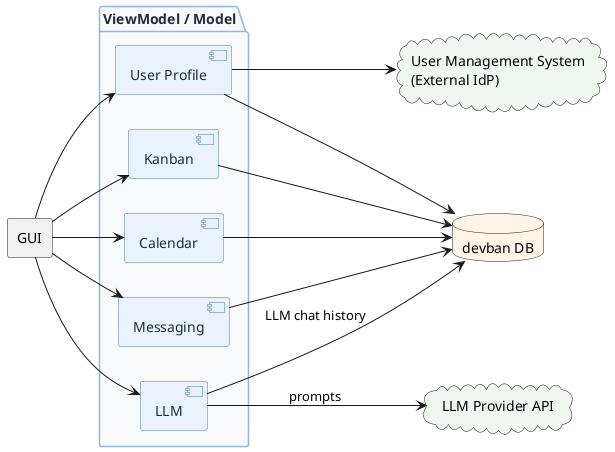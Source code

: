 @startuml
left to right direction

skinparam Component {
  BackgroundColor #EAF2FB
  BorderColor #4E79A7
  FontColor #1F2D3D
}
skinparam Package {
  BackgroundColor #F8F9FB
  BorderColor #93B5E1
  FontColor #1F2D3D
}

rectangle "GUI" as GUI

package "ViewModel / Model" as Core {
  component "User Profile" as Auth
  component "Kanban" as Kanban
  component "Calendar" as Calendar
  component "Messaging" as Messaging
  component "LLM" as LLM
}

database "devban DB" as DB #FFF4E6
cloud "User Management System\n(External IdP)" as UMS #F0F7F0
cloud "LLM Provider API" as LLMAPI #F0F7F0

' GUI -> Services
GUI --> Auth
GUI --> Kanban
GUI --> Calendar
GUI --> Messaging
GUI --> LLM

' Auth and user management
Auth --> UMS
Auth --> DB

' Persistence
Kanban --> DB
Calendar --> DB
Messaging --> DB

' LLM integration
LLM --> DB : LLM chat history
LLM --> LLMAPI : prompts

@enduml
